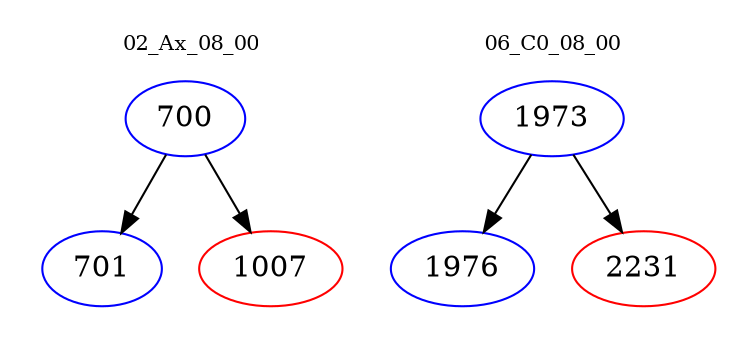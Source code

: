 digraph{
subgraph cluster_0 {
color = white
label = "02_Ax_08_00";
fontsize=10;
T0_700 [label="700", color="blue"]
T0_700 -> T0_701 [color="black"]
T0_701 [label="701", color="blue"]
T0_700 -> T0_1007 [color="black"]
T0_1007 [label="1007", color="red"]
}
subgraph cluster_1 {
color = white
label = "06_C0_08_00";
fontsize=10;
T1_1973 [label="1973", color="blue"]
T1_1973 -> T1_1976 [color="black"]
T1_1976 [label="1976", color="blue"]
T1_1973 -> T1_2231 [color="black"]
T1_2231 [label="2231", color="red"]
}
}

